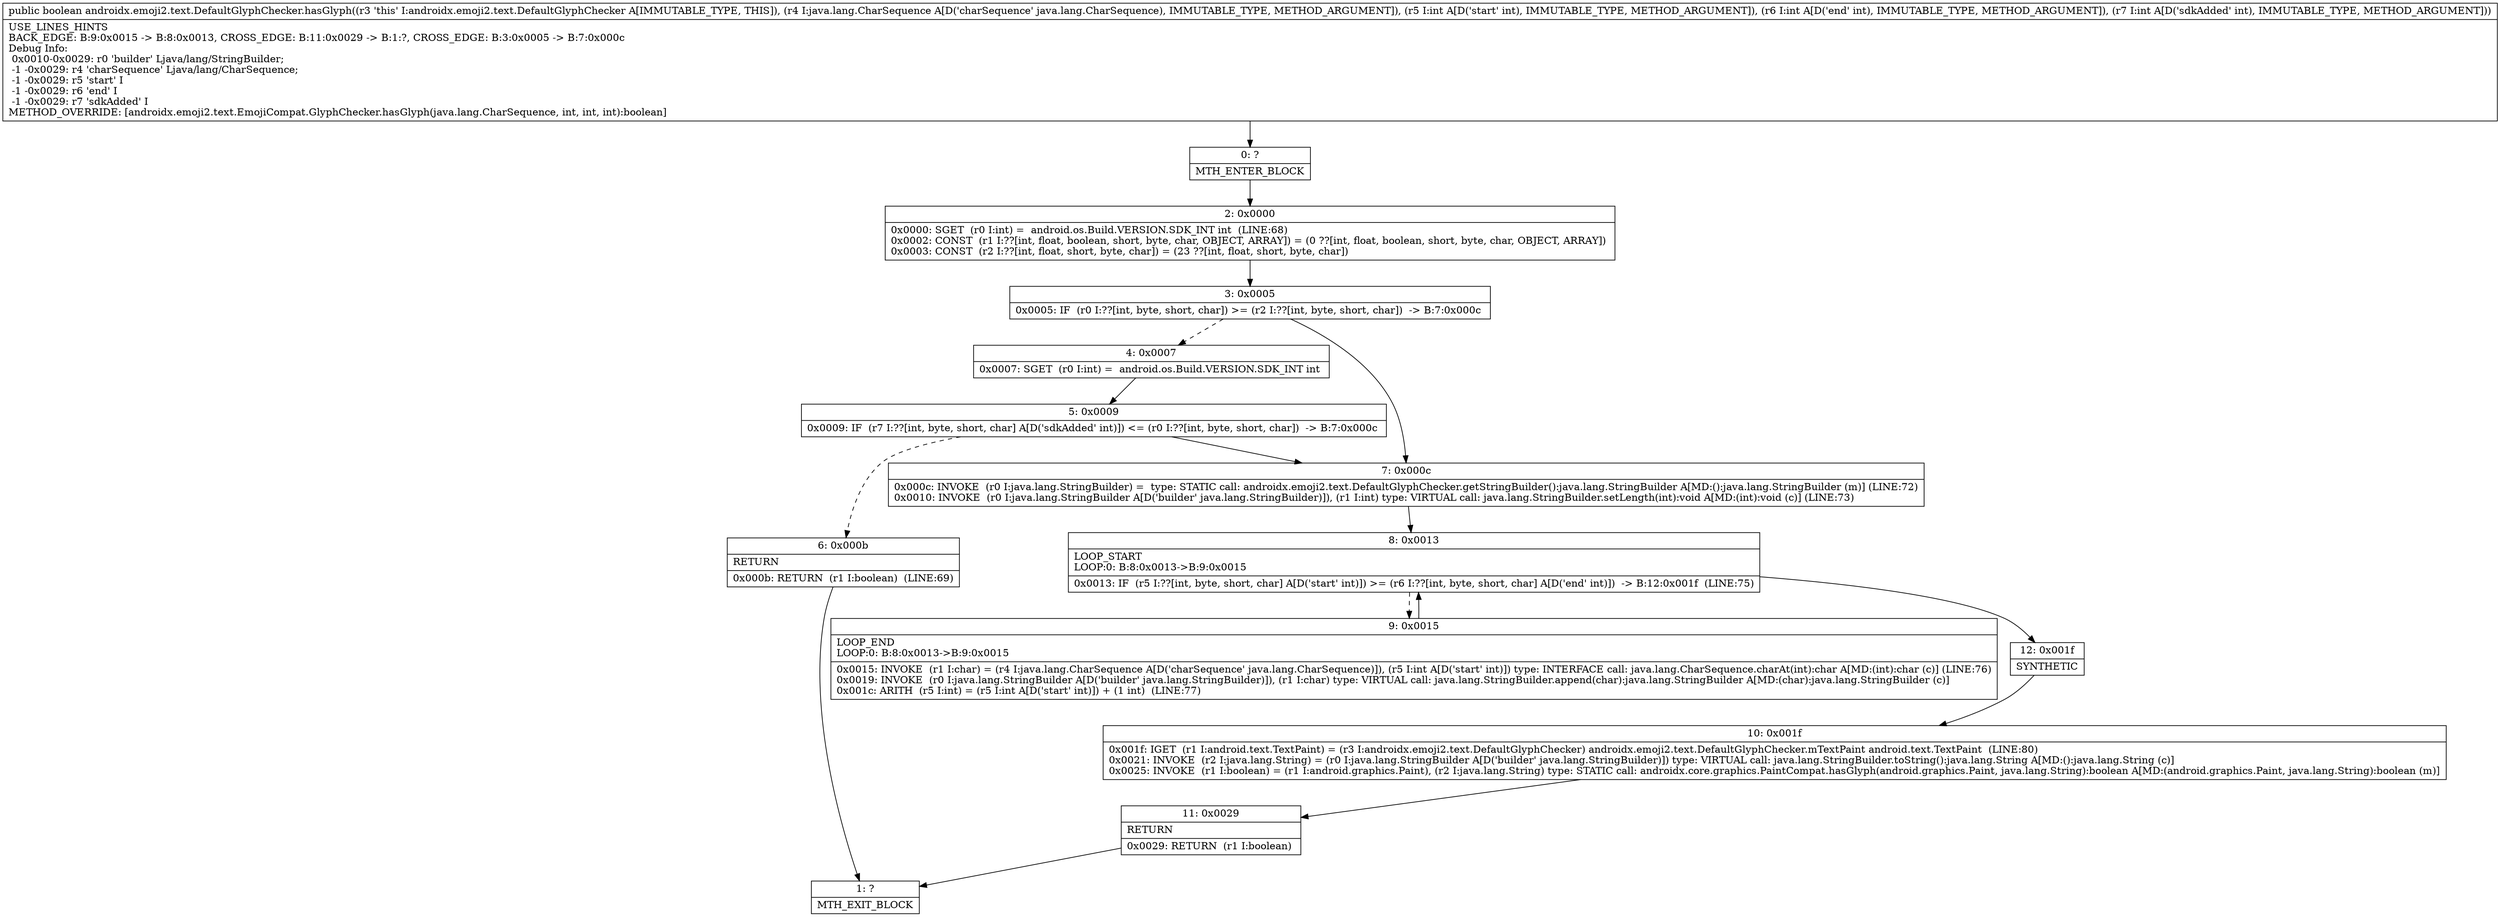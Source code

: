 digraph "CFG forandroidx.emoji2.text.DefaultGlyphChecker.hasGlyph(Ljava\/lang\/CharSequence;III)Z" {
Node_0 [shape=record,label="{0\:\ ?|MTH_ENTER_BLOCK\l}"];
Node_2 [shape=record,label="{2\:\ 0x0000|0x0000: SGET  (r0 I:int) =  android.os.Build.VERSION.SDK_INT int  (LINE:68)\l0x0002: CONST  (r1 I:??[int, float, boolean, short, byte, char, OBJECT, ARRAY]) = (0 ??[int, float, boolean, short, byte, char, OBJECT, ARRAY]) \l0x0003: CONST  (r2 I:??[int, float, short, byte, char]) = (23 ??[int, float, short, byte, char]) \l}"];
Node_3 [shape=record,label="{3\:\ 0x0005|0x0005: IF  (r0 I:??[int, byte, short, char]) \>= (r2 I:??[int, byte, short, char])  \-\> B:7:0x000c \l}"];
Node_4 [shape=record,label="{4\:\ 0x0007|0x0007: SGET  (r0 I:int) =  android.os.Build.VERSION.SDK_INT int \l}"];
Node_5 [shape=record,label="{5\:\ 0x0009|0x0009: IF  (r7 I:??[int, byte, short, char] A[D('sdkAdded' int)]) \<= (r0 I:??[int, byte, short, char])  \-\> B:7:0x000c \l}"];
Node_6 [shape=record,label="{6\:\ 0x000b|RETURN\l|0x000b: RETURN  (r1 I:boolean)  (LINE:69)\l}"];
Node_1 [shape=record,label="{1\:\ ?|MTH_EXIT_BLOCK\l}"];
Node_7 [shape=record,label="{7\:\ 0x000c|0x000c: INVOKE  (r0 I:java.lang.StringBuilder) =  type: STATIC call: androidx.emoji2.text.DefaultGlyphChecker.getStringBuilder():java.lang.StringBuilder A[MD:():java.lang.StringBuilder (m)] (LINE:72)\l0x0010: INVOKE  (r0 I:java.lang.StringBuilder A[D('builder' java.lang.StringBuilder)]), (r1 I:int) type: VIRTUAL call: java.lang.StringBuilder.setLength(int):void A[MD:(int):void (c)] (LINE:73)\l}"];
Node_8 [shape=record,label="{8\:\ 0x0013|LOOP_START\lLOOP:0: B:8:0x0013\-\>B:9:0x0015\l|0x0013: IF  (r5 I:??[int, byte, short, char] A[D('start' int)]) \>= (r6 I:??[int, byte, short, char] A[D('end' int)])  \-\> B:12:0x001f  (LINE:75)\l}"];
Node_9 [shape=record,label="{9\:\ 0x0015|LOOP_END\lLOOP:0: B:8:0x0013\-\>B:9:0x0015\l|0x0015: INVOKE  (r1 I:char) = (r4 I:java.lang.CharSequence A[D('charSequence' java.lang.CharSequence)]), (r5 I:int A[D('start' int)]) type: INTERFACE call: java.lang.CharSequence.charAt(int):char A[MD:(int):char (c)] (LINE:76)\l0x0019: INVOKE  (r0 I:java.lang.StringBuilder A[D('builder' java.lang.StringBuilder)]), (r1 I:char) type: VIRTUAL call: java.lang.StringBuilder.append(char):java.lang.StringBuilder A[MD:(char):java.lang.StringBuilder (c)]\l0x001c: ARITH  (r5 I:int) = (r5 I:int A[D('start' int)]) + (1 int)  (LINE:77)\l}"];
Node_12 [shape=record,label="{12\:\ 0x001f|SYNTHETIC\l}"];
Node_10 [shape=record,label="{10\:\ 0x001f|0x001f: IGET  (r1 I:android.text.TextPaint) = (r3 I:androidx.emoji2.text.DefaultGlyphChecker) androidx.emoji2.text.DefaultGlyphChecker.mTextPaint android.text.TextPaint  (LINE:80)\l0x0021: INVOKE  (r2 I:java.lang.String) = (r0 I:java.lang.StringBuilder A[D('builder' java.lang.StringBuilder)]) type: VIRTUAL call: java.lang.StringBuilder.toString():java.lang.String A[MD:():java.lang.String (c)]\l0x0025: INVOKE  (r1 I:boolean) = (r1 I:android.graphics.Paint), (r2 I:java.lang.String) type: STATIC call: androidx.core.graphics.PaintCompat.hasGlyph(android.graphics.Paint, java.lang.String):boolean A[MD:(android.graphics.Paint, java.lang.String):boolean (m)]\l}"];
Node_11 [shape=record,label="{11\:\ 0x0029|RETURN\l|0x0029: RETURN  (r1 I:boolean) \l}"];
MethodNode[shape=record,label="{public boolean androidx.emoji2.text.DefaultGlyphChecker.hasGlyph((r3 'this' I:androidx.emoji2.text.DefaultGlyphChecker A[IMMUTABLE_TYPE, THIS]), (r4 I:java.lang.CharSequence A[D('charSequence' java.lang.CharSequence), IMMUTABLE_TYPE, METHOD_ARGUMENT]), (r5 I:int A[D('start' int), IMMUTABLE_TYPE, METHOD_ARGUMENT]), (r6 I:int A[D('end' int), IMMUTABLE_TYPE, METHOD_ARGUMENT]), (r7 I:int A[D('sdkAdded' int), IMMUTABLE_TYPE, METHOD_ARGUMENT]))  | USE_LINES_HINTS\lBACK_EDGE: B:9:0x0015 \-\> B:8:0x0013, CROSS_EDGE: B:11:0x0029 \-\> B:1:?, CROSS_EDGE: B:3:0x0005 \-\> B:7:0x000c\lDebug Info:\l  0x0010\-0x0029: r0 'builder' Ljava\/lang\/StringBuilder;\l  \-1 \-0x0029: r4 'charSequence' Ljava\/lang\/CharSequence;\l  \-1 \-0x0029: r5 'start' I\l  \-1 \-0x0029: r6 'end' I\l  \-1 \-0x0029: r7 'sdkAdded' I\lMETHOD_OVERRIDE: [androidx.emoji2.text.EmojiCompat.GlyphChecker.hasGlyph(java.lang.CharSequence, int, int, int):boolean]\l}"];
MethodNode -> Node_0;Node_0 -> Node_2;
Node_2 -> Node_3;
Node_3 -> Node_4[style=dashed];
Node_3 -> Node_7;
Node_4 -> Node_5;
Node_5 -> Node_6[style=dashed];
Node_5 -> Node_7;
Node_6 -> Node_1;
Node_7 -> Node_8;
Node_8 -> Node_9[style=dashed];
Node_8 -> Node_12;
Node_9 -> Node_8;
Node_12 -> Node_10;
Node_10 -> Node_11;
Node_11 -> Node_1;
}

